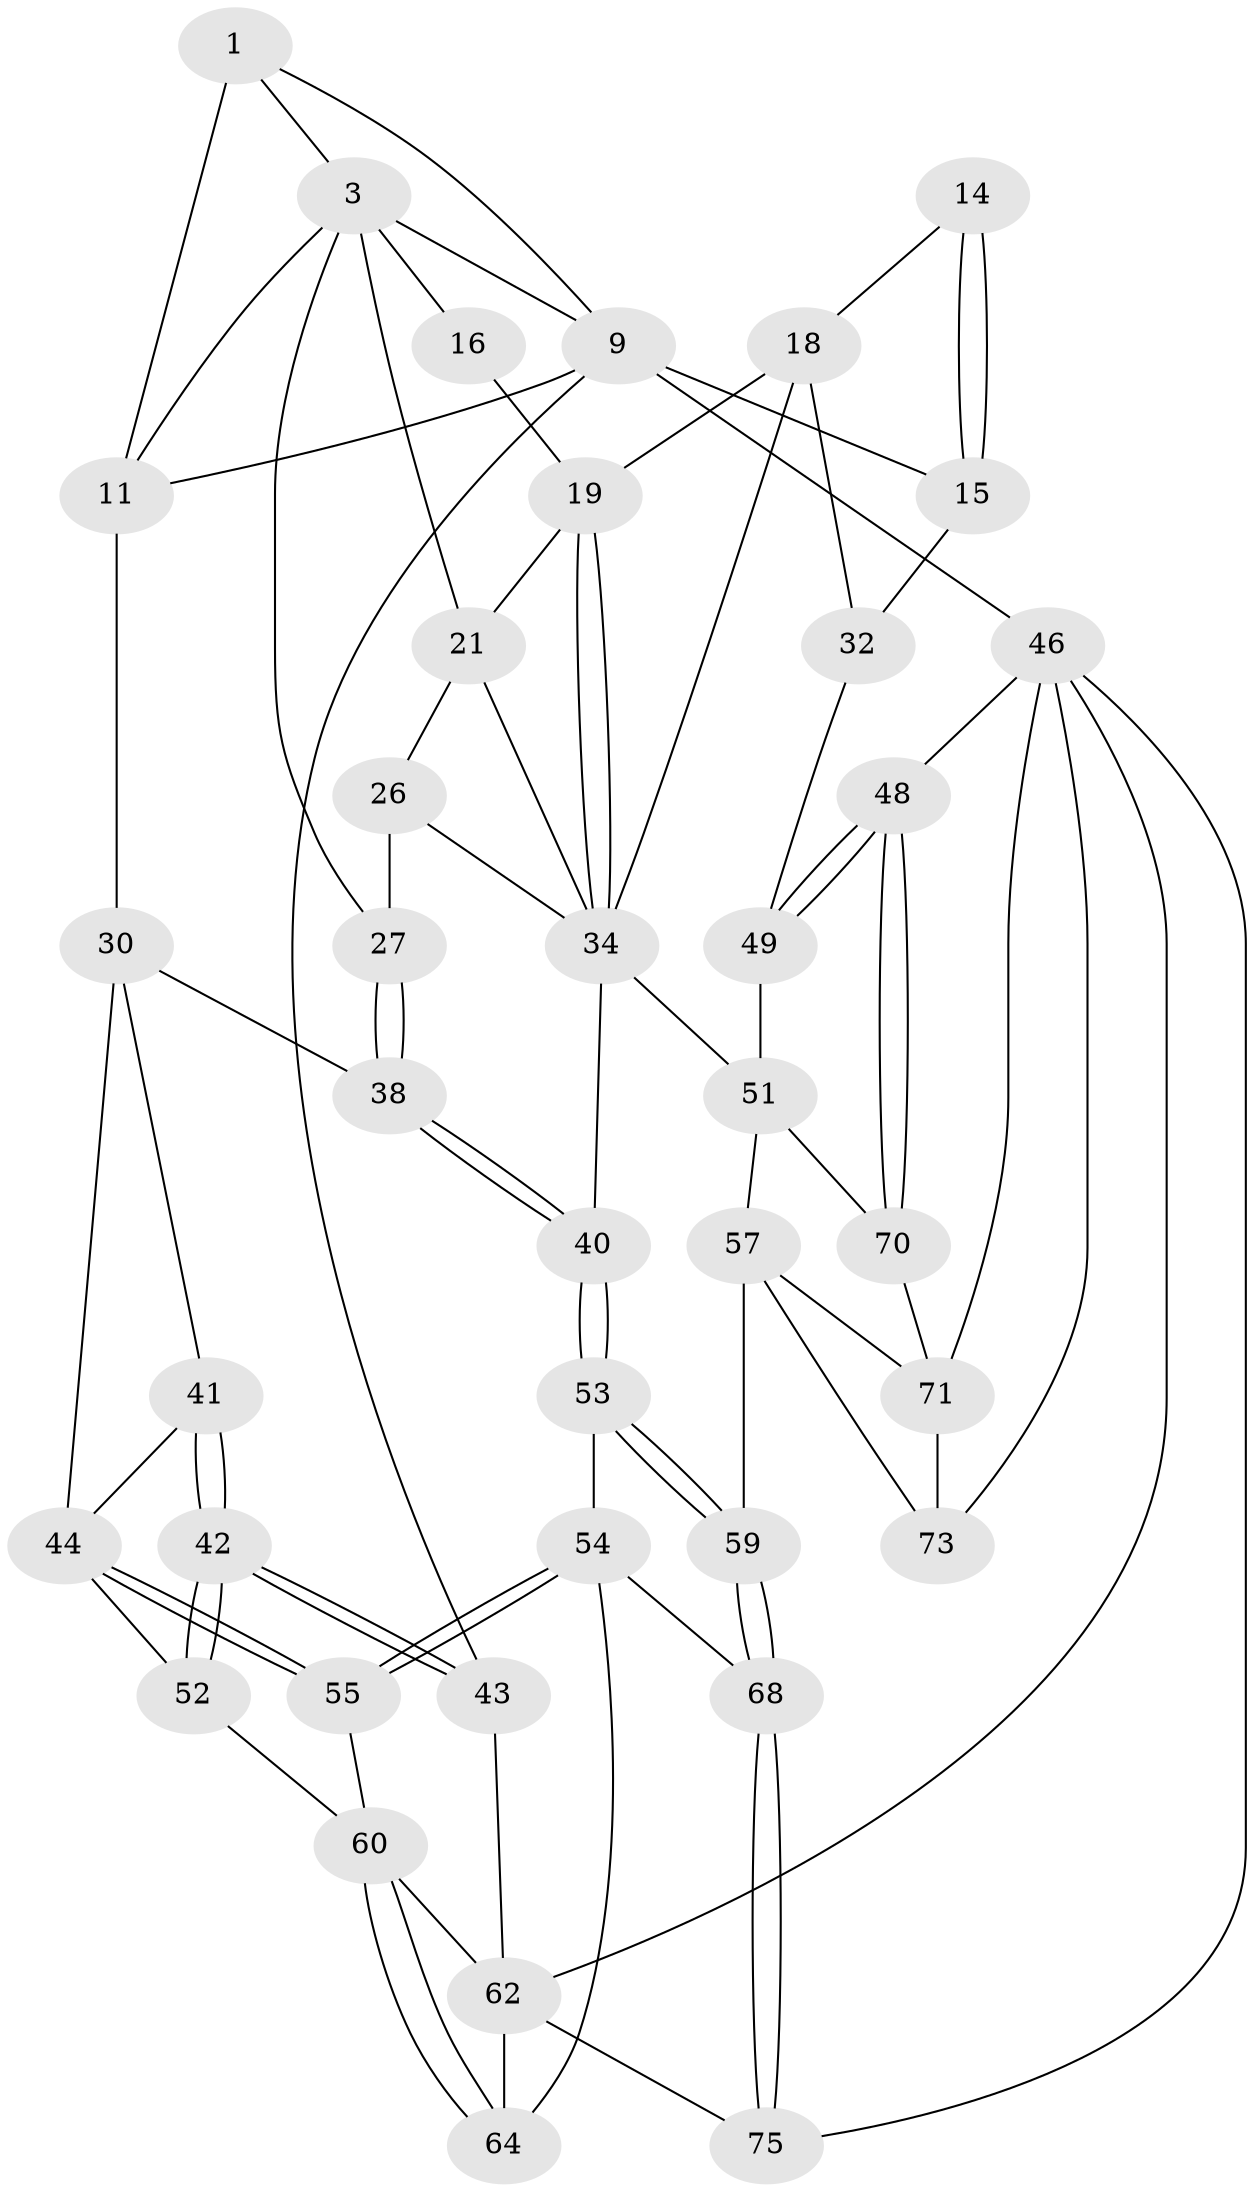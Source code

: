 // original degree distribution, {3: 0.05128205128205128, 4: 0.21794871794871795, 5: 0.48717948717948717, 6: 0.24358974358974358}
// Generated by graph-tools (version 1.1) at 2025/28/03/15/25 16:28:08]
// undirected, 39 vertices, 86 edges
graph export_dot {
graph [start="1"]
  node [color=gray90,style=filled];
  1 [pos="+0.20764093308088571+0",super="+2+8"];
  3 [pos="+0.5966144163287972+0.10284755284045871",super="+24+4"];
  9 [pos="+0+0",super="+10+29"];
  11 [pos="+0.31450777619036074+0.22984929894881365",super="+25+12"];
  14 [pos="+0.8334086348013419+0.14361352767878785",super="+17"];
  15 [pos="+1+0.16895566286586833",super="+23"];
  16 [pos="+0.7463030878310997+0.05326714018666326"];
  18 [pos="+0.8780230141046675+0.3277829007600366",super="+33"];
  19 [pos="+0.8670511675055902+0.3410823322341537",super="+20"];
  21 [pos="+0.7844229520520367+0.3665138970278167",super="+22"];
  26 [pos="+0.6192300828564256+0.43962886457480127"];
  27 [pos="+0.6036743713927899+0.4401927026871235"];
  30 [pos="+0.35450413339629944+0.4394416744731724",super="+39+31"];
  32 [pos="+1+0.42603788891712213"];
  34 [pos="+0.9051439340106511+0.43022615351285504",super="+35"];
  38 [pos="+0.5017981380649952+0.5502682333387142"];
  40 [pos="+0.5130678257955954+0.572483915969191"];
  41 [pos="+0.13395244012621732+0.5063913794294618"];
  42 [pos="+0+0.6380779335747023"];
  43 [pos="+0+0.6965400661409864"];
  44 [pos="+0.288007913235897+0.6264143652643362",super="+45"];
  46 [pos="+1+1",super="+78+47+74"];
  48 [pos="+1+1"];
  49 [pos="+1+0.9090820235246763",super="+50"];
  51 [pos="+0.836771412006427+0.6385259635124142",super="+56"];
  52 [pos="+0.08918447735912288+0.6546296975397938"];
  53 [pos="+0.5222731313686036+0.6065620401127767"];
  54 [pos="+0.39451238876033984+0.7297314806916735",super="+66"];
  55 [pos="+0.28573568326399706+0.653581129676503"];
  57 [pos="+0.7951235949246013+0.6837293647354366",super="+58"];
  59 [pos="+0.5961274872627633+0.718879232991421"];
  60 [pos="+0.27834146422072614+0.6634458042134086",super="+61"];
  62 [pos="+0.11046595478449402+0.8618418170452502",super="+65+63"];
  64 [pos="+0.27607006085793634+0.683332732078648",super="+67"];
  68 [pos="+0.43938591553027534+0.8199167217465827"];
  70 [pos="+0.9140621876548567+0.8232539189578851"];
  71 [pos="+0.8750115337603267+0.9142620637005614",super="+72"];
  73 [pos="+0.6351924205953136+1"];
  75 [pos="+0.5286290805524756+1",super="+77"];
  1 -- 3;
  1 -- 11 [weight=2];
  1 -- 9;
  3 -- 11;
  3 -- 27;
  3 -- 16;
  3 -- 9 [weight=2];
  3 -- 21;
  9 -- 46 [weight=2];
  9 -- 15;
  9 -- 43;
  9 -- 11;
  11 -- 30 [weight=2];
  14 -- 15 [weight=2];
  14 -- 15;
  14 -- 18;
  15 -- 32;
  16 -- 19;
  18 -- 19;
  18 -- 32;
  18 -- 34;
  19 -- 34;
  19 -- 34;
  19 -- 21;
  21 -- 26;
  21 -- 34;
  26 -- 27;
  26 -- 34;
  27 -- 38;
  27 -- 38;
  30 -- 38;
  30 -- 44;
  30 -- 41;
  32 -- 49;
  34 -- 51;
  34 -- 40;
  38 -- 40;
  38 -- 40;
  40 -- 53;
  40 -- 53;
  41 -- 42;
  41 -- 42;
  41 -- 44;
  42 -- 43;
  42 -- 43;
  42 -- 52;
  42 -- 52;
  43 -- 62;
  44 -- 55;
  44 -- 55;
  44 -- 52;
  46 -- 75 [weight=2];
  46 -- 48;
  46 -- 71;
  46 -- 73;
  46 -- 62;
  48 -- 49;
  48 -- 49;
  48 -- 70;
  48 -- 70;
  49 -- 51 [weight=2];
  51 -- 70;
  51 -- 57;
  52 -- 60;
  53 -- 54;
  53 -- 59;
  53 -- 59;
  54 -- 55;
  54 -- 55;
  54 -- 68;
  54 -- 64;
  55 -- 60;
  57 -- 73;
  57 -- 59;
  57 -- 71;
  59 -- 68;
  59 -- 68;
  60 -- 64;
  60 -- 64;
  60 -- 62;
  62 -- 64 [weight=2];
  62 -- 75;
  68 -- 75;
  68 -- 75;
  70 -- 71;
  71 -- 73;
}
